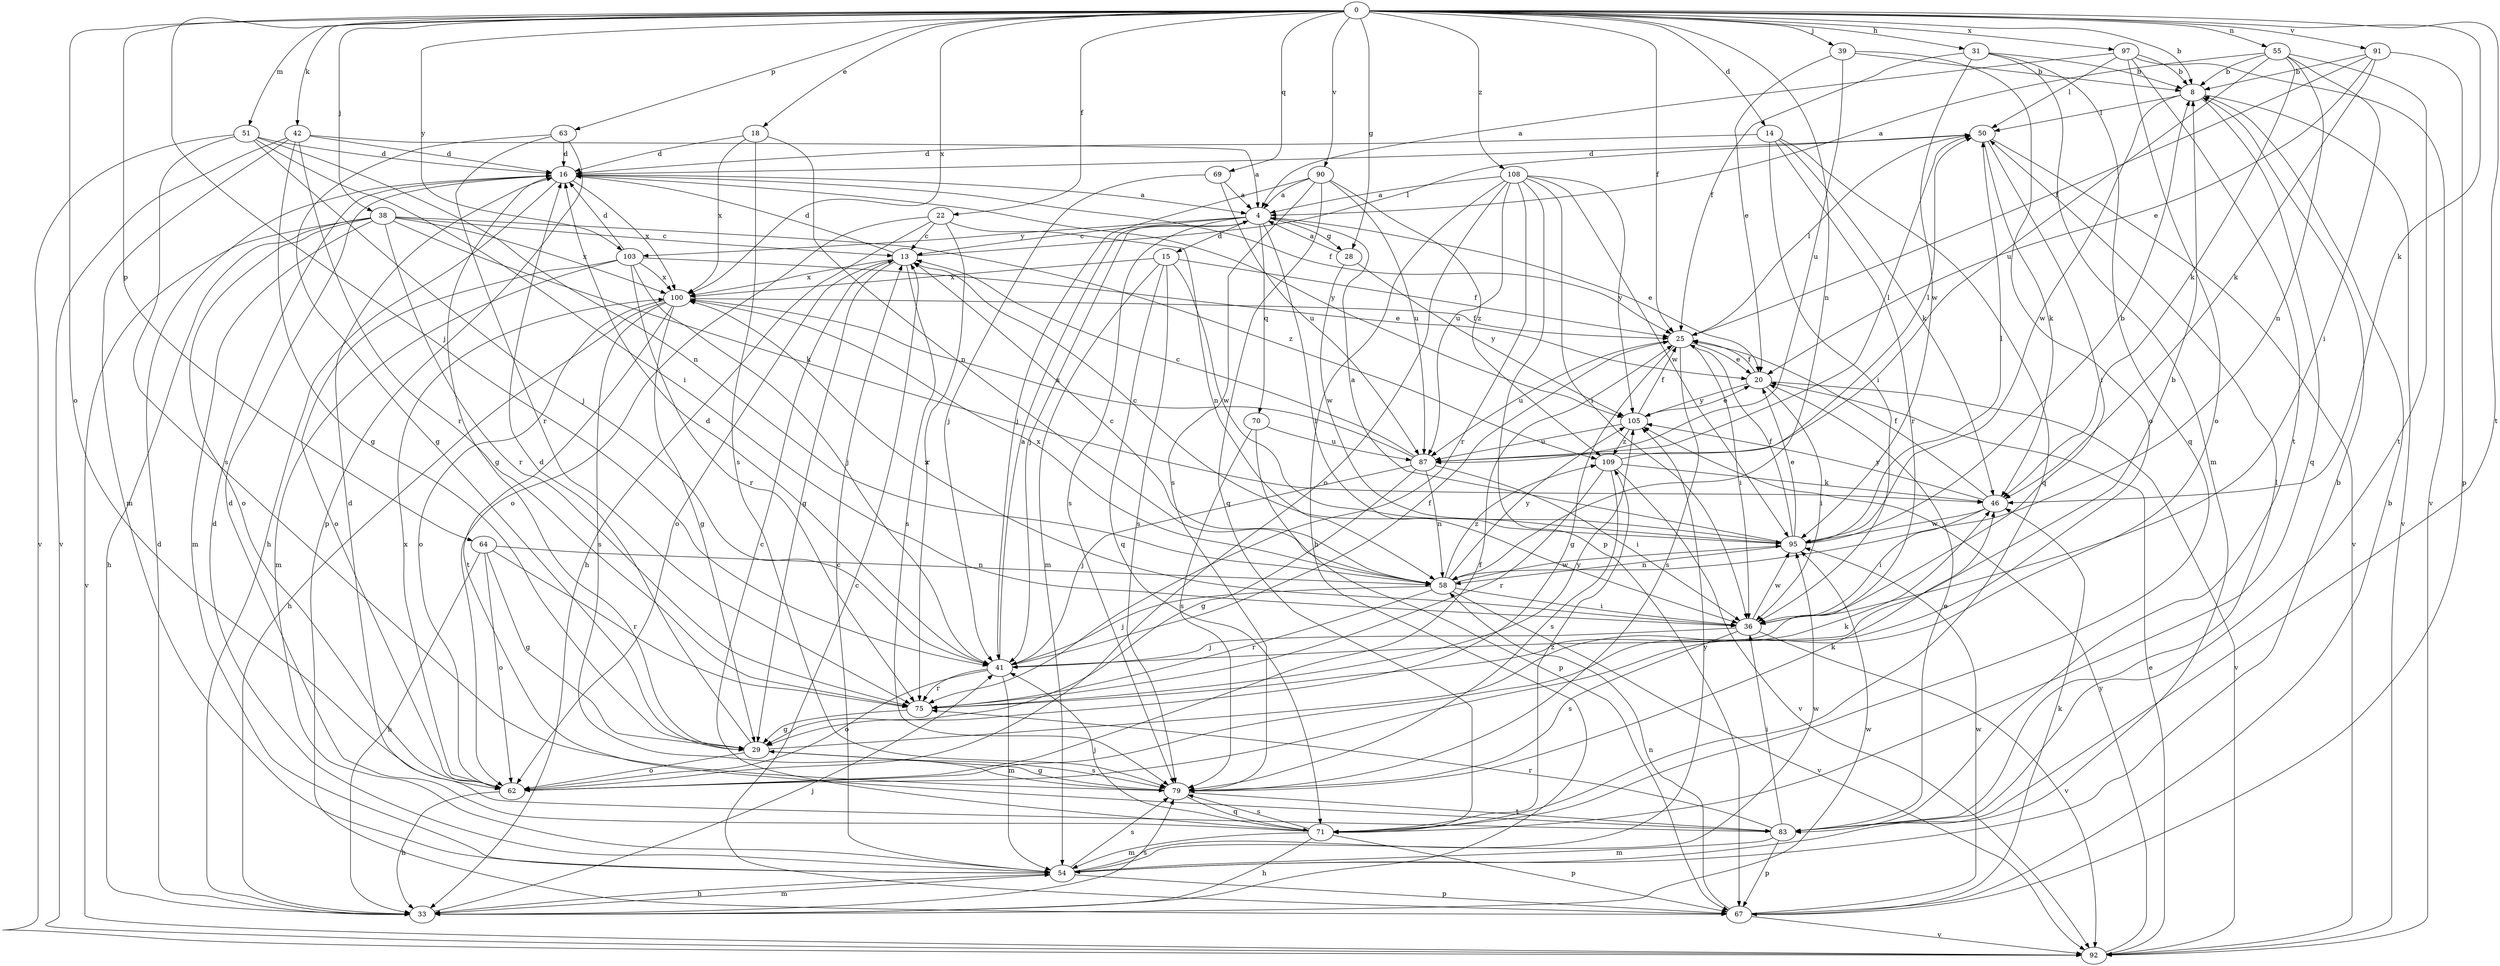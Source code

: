 strict digraph  {
0;
4;
8;
13;
14;
15;
16;
18;
20;
22;
25;
28;
29;
31;
33;
36;
38;
39;
41;
42;
46;
50;
51;
54;
55;
58;
62;
63;
64;
67;
69;
70;
71;
75;
79;
83;
87;
90;
91;
92;
95;
97;
100;
103;
105;
108;
109;
0 -> 8  [label=b];
0 -> 14  [label=d];
0 -> 18  [label=e];
0 -> 22  [label=f];
0 -> 25  [label=f];
0 -> 28  [label=g];
0 -> 31  [label=h];
0 -> 38  [label=j];
0 -> 39  [label=j];
0 -> 41  [label=j];
0 -> 42  [label=k];
0 -> 46  [label=k];
0 -> 51  [label=m];
0 -> 55  [label=n];
0 -> 58  [label=n];
0 -> 62  [label=o];
0 -> 63  [label=p];
0 -> 64  [label=p];
0 -> 69  [label=q];
0 -> 83  [label=t];
0 -> 90  [label=v];
0 -> 91  [label=v];
0 -> 97  [label=x];
0 -> 100  [label=x];
0 -> 103  [label=y];
0 -> 108  [label=z];
4 -> 13  [label=c];
4 -> 15  [label=d];
4 -> 20  [label=e];
4 -> 28  [label=g];
4 -> 36  [label=i];
4 -> 41  [label=j];
4 -> 70  [label=q];
4 -> 79  [label=s];
4 -> 103  [label=y];
8 -> 50  [label=l];
8 -> 71  [label=q];
8 -> 92  [label=v];
8 -> 95  [label=w];
13 -> 16  [label=d];
13 -> 29  [label=g];
13 -> 50  [label=l];
13 -> 62  [label=o];
13 -> 79  [label=s];
13 -> 100  [label=x];
14 -> 16  [label=d];
14 -> 36  [label=i];
14 -> 46  [label=k];
14 -> 71  [label=q];
14 -> 75  [label=r];
15 -> 25  [label=f];
15 -> 54  [label=m];
15 -> 71  [label=q];
15 -> 79  [label=s];
15 -> 95  [label=w];
15 -> 100  [label=x];
16 -> 4  [label=a];
16 -> 25  [label=f];
16 -> 29  [label=g];
16 -> 33  [label=h];
16 -> 100  [label=x];
16 -> 105  [label=y];
18 -> 16  [label=d];
18 -> 58  [label=n];
18 -> 79  [label=s];
18 -> 100  [label=x];
20 -> 25  [label=f];
20 -> 36  [label=i];
20 -> 92  [label=v];
20 -> 105  [label=y];
22 -> 13  [label=c];
22 -> 33  [label=h];
22 -> 58  [label=n];
22 -> 62  [label=o];
22 -> 75  [label=r];
25 -> 20  [label=e];
25 -> 29  [label=g];
25 -> 36  [label=i];
25 -> 50  [label=l];
25 -> 79  [label=s];
25 -> 87  [label=u];
28 -> 4  [label=a];
28 -> 95  [label=w];
28 -> 105  [label=y];
29 -> 16  [label=d];
29 -> 46  [label=k];
29 -> 62  [label=o];
29 -> 79  [label=s];
31 -> 8  [label=b];
31 -> 25  [label=f];
31 -> 54  [label=m];
31 -> 71  [label=q];
31 -> 95  [label=w];
33 -> 16  [label=d];
33 -> 41  [label=j];
33 -> 54  [label=m];
33 -> 79  [label=s];
33 -> 95  [label=w];
36 -> 41  [label=j];
36 -> 79  [label=s];
36 -> 92  [label=v];
36 -> 95  [label=w];
36 -> 100  [label=x];
38 -> 13  [label=c];
38 -> 33  [label=h];
38 -> 46  [label=k];
38 -> 54  [label=m];
38 -> 62  [label=o];
38 -> 75  [label=r];
38 -> 92  [label=v];
38 -> 100  [label=x];
38 -> 109  [label=z];
39 -> 8  [label=b];
39 -> 20  [label=e];
39 -> 62  [label=o];
39 -> 87  [label=u];
41 -> 4  [label=a];
41 -> 8  [label=b];
41 -> 16  [label=d];
41 -> 25  [label=f];
41 -> 54  [label=m];
41 -> 62  [label=o];
41 -> 75  [label=r];
42 -> 4  [label=a];
42 -> 16  [label=d];
42 -> 29  [label=g];
42 -> 54  [label=m];
42 -> 75  [label=r];
42 -> 92  [label=v];
46 -> 25  [label=f];
46 -> 36  [label=i];
46 -> 95  [label=w];
46 -> 105  [label=y];
50 -> 16  [label=d];
50 -> 36  [label=i];
50 -> 46  [label=k];
50 -> 92  [label=v];
51 -> 16  [label=d];
51 -> 36  [label=i];
51 -> 41  [label=j];
51 -> 58  [label=n];
51 -> 79  [label=s];
51 -> 92  [label=v];
54 -> 8  [label=b];
54 -> 13  [label=c];
54 -> 16  [label=d];
54 -> 33  [label=h];
54 -> 67  [label=p];
54 -> 79  [label=s];
54 -> 95  [label=w];
54 -> 105  [label=y];
55 -> 4  [label=a];
55 -> 8  [label=b];
55 -> 36  [label=i];
55 -> 46  [label=k];
55 -> 58  [label=n];
55 -> 83  [label=t];
55 -> 87  [label=u];
58 -> 13  [label=c];
58 -> 36  [label=i];
58 -> 41  [label=j];
58 -> 75  [label=r];
58 -> 92  [label=v];
58 -> 95  [label=w];
58 -> 100  [label=x];
58 -> 105  [label=y];
58 -> 109  [label=z];
62 -> 25  [label=f];
62 -> 33  [label=h];
62 -> 100  [label=x];
63 -> 16  [label=d];
63 -> 29  [label=g];
63 -> 67  [label=p];
63 -> 75  [label=r];
64 -> 29  [label=g];
64 -> 33  [label=h];
64 -> 58  [label=n];
64 -> 62  [label=o];
64 -> 75  [label=r];
67 -> 8  [label=b];
67 -> 13  [label=c];
67 -> 46  [label=k];
67 -> 58  [label=n];
67 -> 92  [label=v];
67 -> 95  [label=w];
69 -> 4  [label=a];
69 -> 41  [label=j];
69 -> 87  [label=u];
70 -> 67  [label=p];
70 -> 79  [label=s];
70 -> 87  [label=u];
71 -> 13  [label=c];
71 -> 16  [label=d];
71 -> 33  [label=h];
71 -> 41  [label=j];
71 -> 54  [label=m];
71 -> 67  [label=p];
71 -> 79  [label=s];
71 -> 109  [label=z];
75 -> 29  [label=g];
75 -> 105  [label=y];
79 -> 29  [label=g];
79 -> 46  [label=k];
79 -> 71  [label=q];
79 -> 83  [label=t];
83 -> 16  [label=d];
83 -> 20  [label=e];
83 -> 36  [label=i];
83 -> 50  [label=l];
83 -> 54  [label=m];
83 -> 67  [label=p];
83 -> 75  [label=r];
87 -> 13  [label=c];
87 -> 29  [label=g];
87 -> 36  [label=i];
87 -> 41  [label=j];
87 -> 50  [label=l];
87 -> 58  [label=n];
87 -> 100  [label=x];
90 -> 4  [label=a];
90 -> 41  [label=j];
90 -> 71  [label=q];
90 -> 79  [label=s];
90 -> 87  [label=u];
90 -> 109  [label=z];
91 -> 8  [label=b];
91 -> 20  [label=e];
91 -> 25  [label=f];
91 -> 46  [label=k];
91 -> 67  [label=p];
92 -> 20  [label=e];
92 -> 105  [label=y];
95 -> 4  [label=a];
95 -> 8  [label=b];
95 -> 13  [label=c];
95 -> 20  [label=e];
95 -> 25  [label=f];
95 -> 50  [label=l];
95 -> 58  [label=n];
97 -> 4  [label=a];
97 -> 8  [label=b];
97 -> 50  [label=l];
97 -> 62  [label=o];
97 -> 83  [label=t];
97 -> 92  [label=v];
100 -> 25  [label=f];
100 -> 29  [label=g];
100 -> 33  [label=h];
100 -> 62  [label=o];
100 -> 79  [label=s];
100 -> 83  [label=t];
103 -> 16  [label=d];
103 -> 20  [label=e];
103 -> 41  [label=j];
103 -> 54  [label=m];
103 -> 62  [label=o];
103 -> 75  [label=r];
103 -> 100  [label=x];
105 -> 20  [label=e];
105 -> 25  [label=f];
105 -> 87  [label=u];
105 -> 109  [label=z];
108 -> 4  [label=a];
108 -> 33  [label=h];
108 -> 36  [label=i];
108 -> 62  [label=o];
108 -> 67  [label=p];
108 -> 75  [label=r];
108 -> 87  [label=u];
108 -> 95  [label=w];
108 -> 105  [label=y];
109 -> 46  [label=k];
109 -> 50  [label=l];
109 -> 75  [label=r];
109 -> 79  [label=s];
109 -> 92  [label=v];
}
